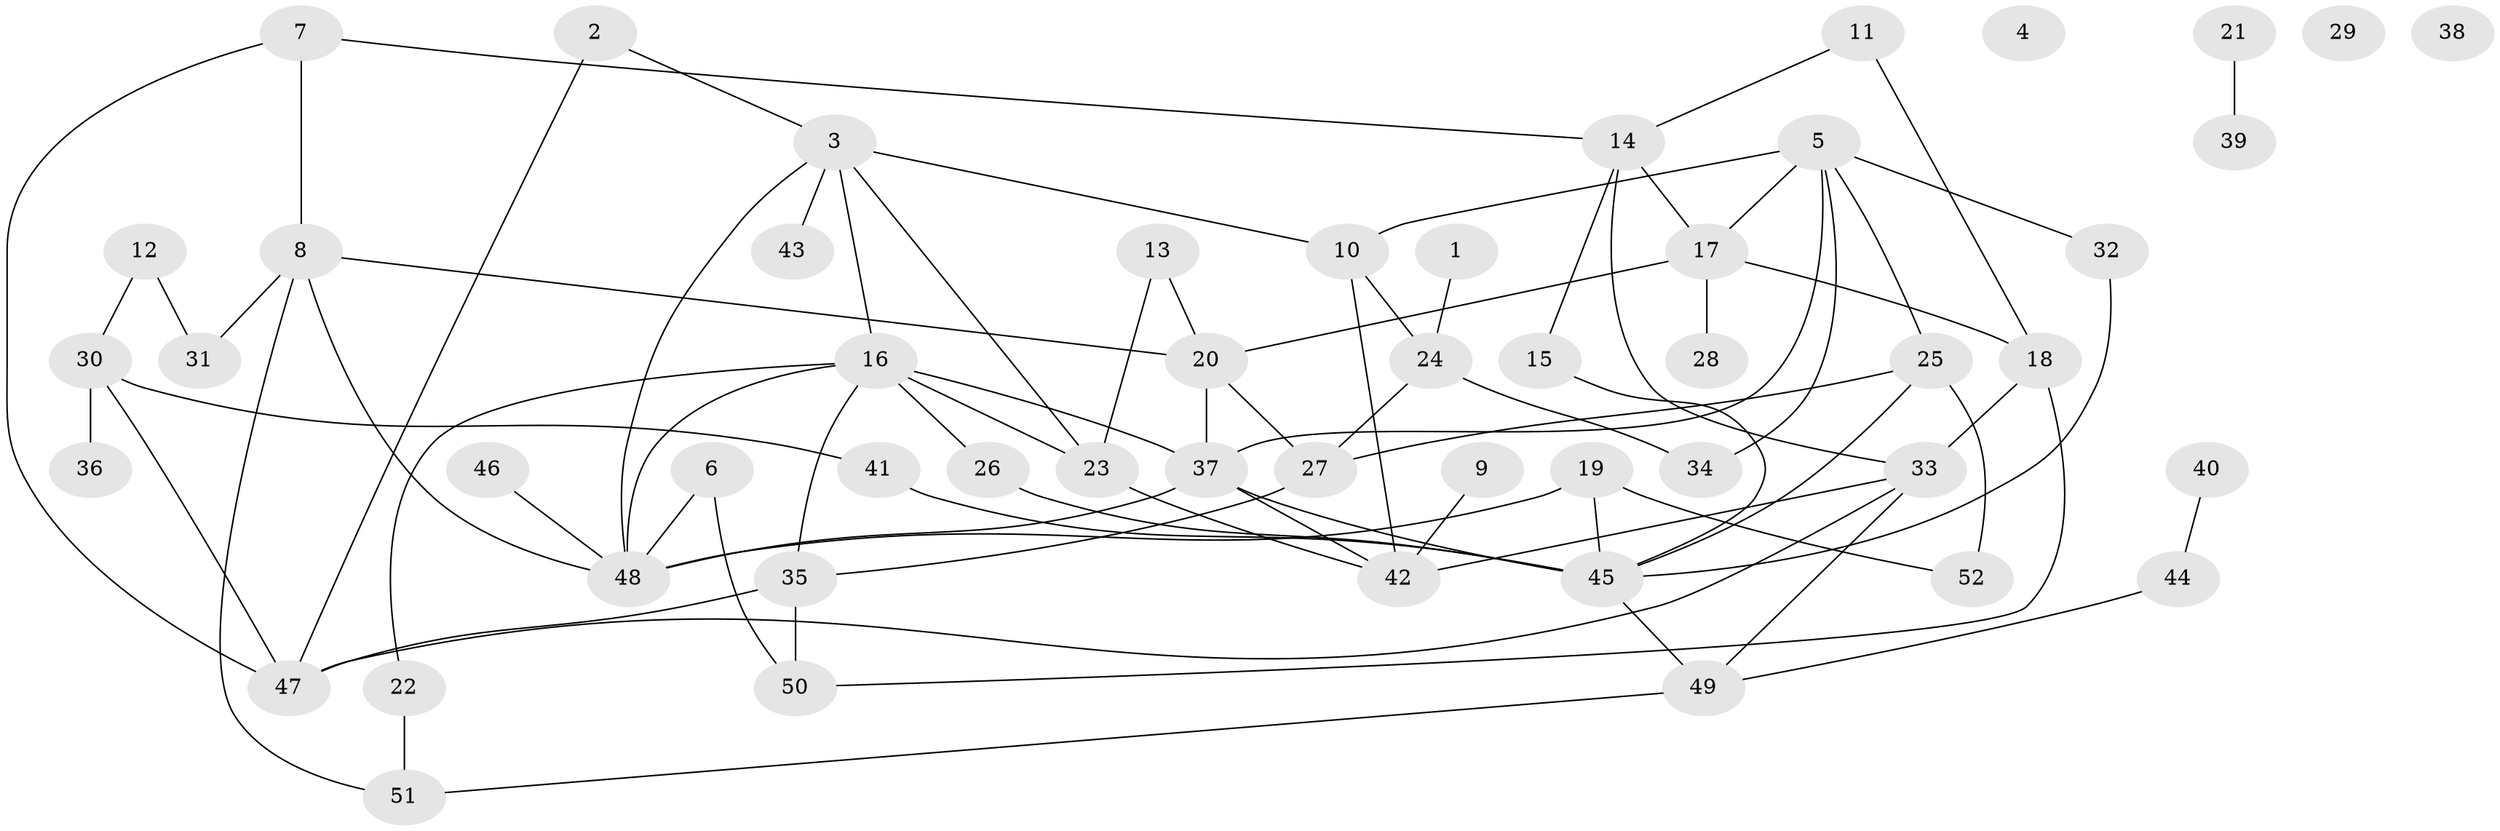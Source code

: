 // Generated by graph-tools (version 1.1) at 2025/49/03/09/25 03:49:13]
// undirected, 52 vertices, 80 edges
graph export_dot {
graph [start="1"]
  node [color=gray90,style=filled];
  1;
  2;
  3;
  4;
  5;
  6;
  7;
  8;
  9;
  10;
  11;
  12;
  13;
  14;
  15;
  16;
  17;
  18;
  19;
  20;
  21;
  22;
  23;
  24;
  25;
  26;
  27;
  28;
  29;
  30;
  31;
  32;
  33;
  34;
  35;
  36;
  37;
  38;
  39;
  40;
  41;
  42;
  43;
  44;
  45;
  46;
  47;
  48;
  49;
  50;
  51;
  52;
  1 -- 24;
  2 -- 3;
  2 -- 47;
  3 -- 10;
  3 -- 16;
  3 -- 23;
  3 -- 43;
  3 -- 48;
  5 -- 10;
  5 -- 17;
  5 -- 25;
  5 -- 32;
  5 -- 34;
  5 -- 37;
  6 -- 48;
  6 -- 50;
  7 -- 8;
  7 -- 14;
  7 -- 47;
  8 -- 20;
  8 -- 31;
  8 -- 48;
  8 -- 51;
  9 -- 42;
  10 -- 24;
  10 -- 42;
  11 -- 14;
  11 -- 18;
  12 -- 30;
  12 -- 31;
  13 -- 20;
  13 -- 23;
  14 -- 15;
  14 -- 17;
  14 -- 33;
  15 -- 45;
  16 -- 22;
  16 -- 23;
  16 -- 26;
  16 -- 35;
  16 -- 37;
  16 -- 48;
  17 -- 18;
  17 -- 20;
  17 -- 28;
  18 -- 33;
  18 -- 50;
  19 -- 45;
  19 -- 48;
  19 -- 52;
  20 -- 27;
  20 -- 37;
  21 -- 39;
  22 -- 51;
  23 -- 42;
  24 -- 27;
  24 -- 34;
  25 -- 27;
  25 -- 45;
  25 -- 52;
  26 -- 45;
  27 -- 35;
  30 -- 36;
  30 -- 41;
  30 -- 47;
  32 -- 45;
  33 -- 42;
  33 -- 47;
  33 -- 49;
  35 -- 47;
  35 -- 50;
  37 -- 42;
  37 -- 45;
  37 -- 48;
  40 -- 44;
  41 -- 45;
  44 -- 49;
  45 -- 49;
  46 -- 48;
  49 -- 51;
}
